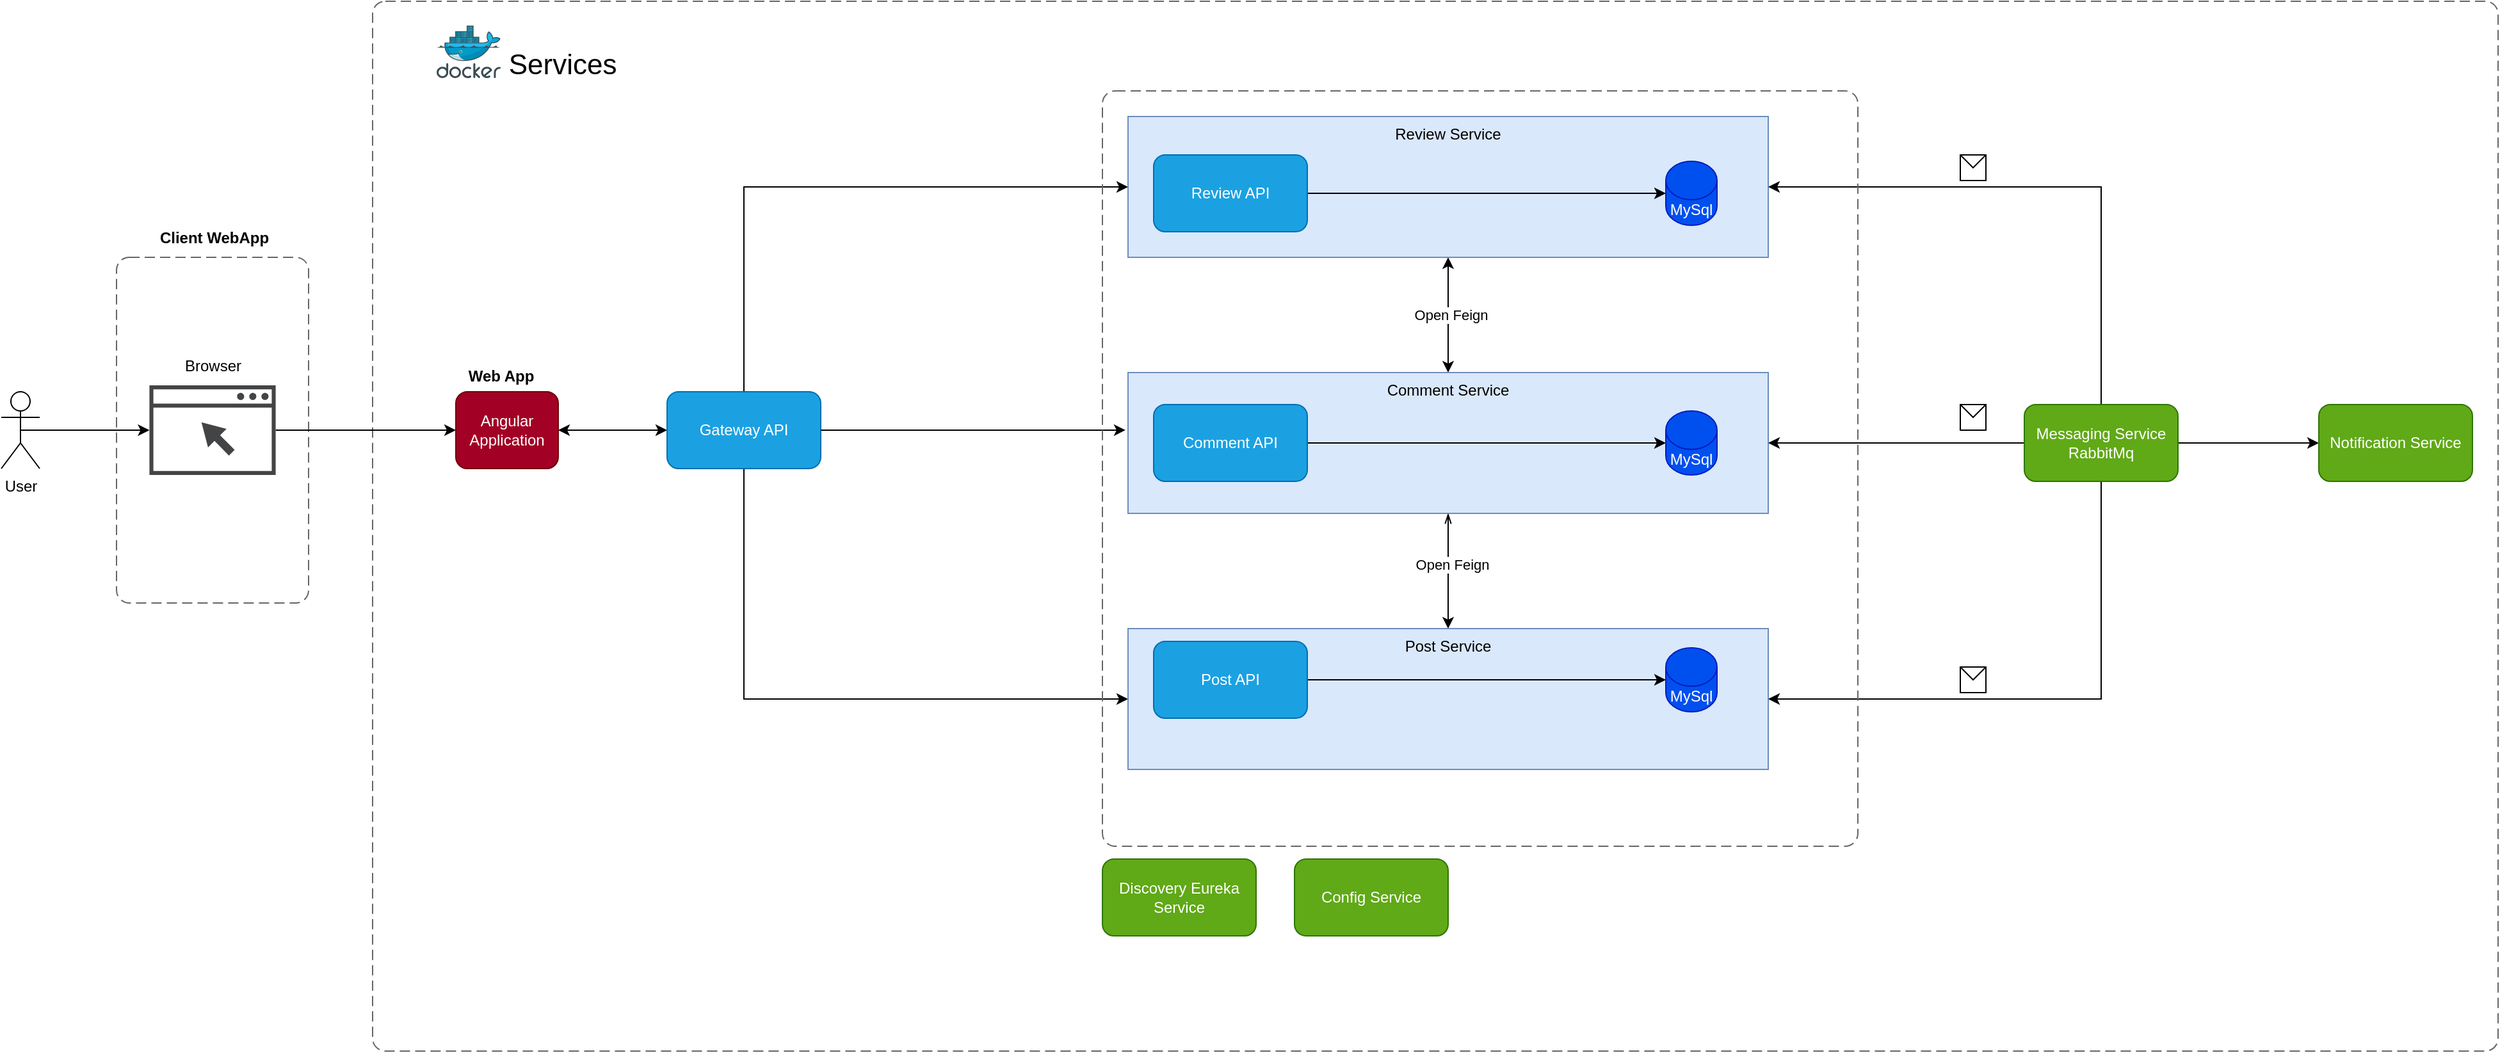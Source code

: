 <mxfile version="24.8.6">
  <diagram name="Page-1" id="0N53ZpHY86pgKnJE1wdw">
    <mxGraphModel dx="2440" dy="1332" grid="1" gridSize="10" guides="1" tooltips="1" connect="1" arrows="1" fold="1" page="1" pageScale="1" pageWidth="3300" pageHeight="2339" math="0" shadow="0">
      <root>
        <mxCell id="0" />
        <mxCell id="1" parent="0" />
        <mxCell id="Su0bgsj7kbN5on_HVwE3-44" style="edgeStyle=orthogonalEdgeStyle;rounded=0;orthogonalLoop=1;jettySize=auto;html=1;exitX=1;exitY=0.5;exitDx=0;exitDy=0;entryX=0;entryY=0.5;entryDx=0;entryDy=0;startArrow=classic;startFill=1;" edge="1" parent="1" source="Su0bgsj7kbN5on_HVwE3-1" target="Su0bgsj7kbN5on_HVwE3-2">
          <mxGeometry relative="1" as="geometry" />
        </mxCell>
        <mxCell id="Su0bgsj7kbN5on_HVwE3-1" value="Angular Application" style="rounded=1;whiteSpace=wrap;html=1;fillColor=#a20025;fontColor=#ffffff;strokeColor=#6F0000;" vertex="1" parent="1">
          <mxGeometry x="405" y="385" width="80" height="60" as="geometry" />
        </mxCell>
        <mxCell id="Su0bgsj7kbN5on_HVwE3-20" style="edgeStyle=orthogonalEdgeStyle;rounded=0;orthogonalLoop=1;jettySize=auto;html=1;exitX=0.5;exitY=0;exitDx=0;exitDy=0;entryX=0;entryY=0.5;entryDx=0;entryDy=0;" edge="1" parent="1" source="Su0bgsj7kbN5on_HVwE3-2" target="Su0bgsj7kbN5on_HVwE3-3">
          <mxGeometry relative="1" as="geometry" />
        </mxCell>
        <mxCell id="Su0bgsj7kbN5on_HVwE3-22" style="edgeStyle=orthogonalEdgeStyle;rounded=0;orthogonalLoop=1;jettySize=auto;html=1;exitX=0.5;exitY=1;exitDx=0;exitDy=0;entryX=0;entryY=0.5;entryDx=0;entryDy=0;" edge="1" parent="1" source="Su0bgsj7kbN5on_HVwE3-2" target="Su0bgsj7kbN5on_HVwE3-11">
          <mxGeometry relative="1" as="geometry" />
        </mxCell>
        <mxCell id="Su0bgsj7kbN5on_HVwE3-2" value="Gateway API" style="rounded=1;whiteSpace=wrap;html=1;fillColor=#1ba1e2;fontColor=#ffffff;strokeColor=#006EAF;" vertex="1" parent="1">
          <mxGeometry x="570" y="385" width="120" height="60" as="geometry" />
        </mxCell>
        <mxCell id="Su0bgsj7kbN5on_HVwE3-17" style="edgeStyle=orthogonalEdgeStyle;rounded=0;orthogonalLoop=1;jettySize=auto;html=1;exitX=0.5;exitY=1;exitDx=0;exitDy=0;entryX=0.5;entryY=0;entryDx=0;entryDy=0;startArrow=classic;startFill=1;" edge="1" parent="1" source="Su0bgsj7kbN5on_HVwE3-3" target="Su0bgsj7kbN5on_HVwE3-7">
          <mxGeometry relative="1" as="geometry" />
        </mxCell>
        <mxCell id="Su0bgsj7kbN5on_HVwE3-18" value="Open Feign" style="edgeLabel;html=1;align=center;verticalAlign=middle;resizable=0;points=[];" vertex="1" connectable="0" parent="Su0bgsj7kbN5on_HVwE3-17">
          <mxGeometry x="-0.012" y="2" relative="1" as="geometry">
            <mxPoint as="offset" />
          </mxGeometry>
        </mxCell>
        <mxCell id="Su0bgsj7kbN5on_HVwE3-3" value="Review Service" style="rounded=0;whiteSpace=wrap;html=1;verticalAlign=top;fillColor=#dae8fc;strokeColor=#6c8ebf;" vertex="1" parent="1">
          <mxGeometry x="930" y="170" width="500" height="110" as="geometry" />
        </mxCell>
        <mxCell id="Su0bgsj7kbN5on_HVwE3-6" style="edgeStyle=orthogonalEdgeStyle;rounded=0;orthogonalLoop=1;jettySize=auto;html=1;exitX=1;exitY=0.5;exitDx=0;exitDy=0;" edge="1" parent="1" source="Su0bgsj7kbN5on_HVwE3-4" target="Su0bgsj7kbN5on_HVwE3-5">
          <mxGeometry relative="1" as="geometry" />
        </mxCell>
        <mxCell id="Su0bgsj7kbN5on_HVwE3-4" value="Review API" style="rounded=1;whiteSpace=wrap;html=1;movable=1;resizable=1;rotatable=1;deletable=1;editable=1;locked=0;connectable=1;fillColor=#1ba1e2;fontColor=#ffffff;strokeColor=#006EAF;" vertex="1" parent="1">
          <mxGeometry x="950" y="200" width="120" height="60" as="geometry" />
        </mxCell>
        <mxCell id="Su0bgsj7kbN5on_HVwE3-5" value="MySql" style="shape=cylinder3;whiteSpace=wrap;html=1;boundedLbl=1;backgroundOutline=1;size=15;fillColor=#0050ef;fontColor=#ffffff;strokeColor=#001DBC;" vertex="1" parent="1">
          <mxGeometry x="1350" y="205" width="40" height="50" as="geometry" />
        </mxCell>
        <mxCell id="Su0bgsj7kbN5on_HVwE3-15" style="edgeStyle=orthogonalEdgeStyle;rounded=0;orthogonalLoop=1;jettySize=auto;html=1;exitX=0.5;exitY=1;exitDx=0;exitDy=0;entryX=0.5;entryY=0;entryDx=0;entryDy=0;startArrow=openThin;startFill=0;" edge="1" parent="1" source="Su0bgsj7kbN5on_HVwE3-7" target="Su0bgsj7kbN5on_HVwE3-11">
          <mxGeometry relative="1" as="geometry" />
        </mxCell>
        <mxCell id="Su0bgsj7kbN5on_HVwE3-19" value="Open Feign" style="edgeLabel;html=1;align=center;verticalAlign=middle;resizable=0;points=[];" vertex="1" connectable="0" parent="Su0bgsj7kbN5on_HVwE3-15">
          <mxGeometry x="-0.116" y="3" relative="1" as="geometry">
            <mxPoint as="offset" />
          </mxGeometry>
        </mxCell>
        <mxCell id="Su0bgsj7kbN5on_HVwE3-7" value="Comment Service" style="rounded=0;whiteSpace=wrap;html=1;verticalAlign=top;fillColor=#dae8fc;strokeColor=#6c8ebf;" vertex="1" parent="1">
          <mxGeometry x="930" y="370" width="500" height="110" as="geometry" />
        </mxCell>
        <mxCell id="Su0bgsj7kbN5on_HVwE3-8" style="edgeStyle=orthogonalEdgeStyle;rounded=0;orthogonalLoop=1;jettySize=auto;html=1;exitX=1;exitY=0.5;exitDx=0;exitDy=0;" edge="1" parent="1" source="Su0bgsj7kbN5on_HVwE3-9" target="Su0bgsj7kbN5on_HVwE3-10">
          <mxGeometry relative="1" as="geometry" />
        </mxCell>
        <mxCell id="Su0bgsj7kbN5on_HVwE3-9" value="Comment API" style="rounded=1;whiteSpace=wrap;html=1;movable=1;resizable=1;rotatable=1;deletable=1;editable=1;locked=0;connectable=1;fillColor=#1ba1e2;fontColor=#ffffff;strokeColor=#006EAF;" vertex="1" parent="1">
          <mxGeometry x="950" y="395" width="120" height="60" as="geometry" />
        </mxCell>
        <mxCell id="Su0bgsj7kbN5on_HVwE3-10" value="MySql" style="shape=cylinder3;whiteSpace=wrap;html=1;boundedLbl=1;backgroundOutline=1;size=15;fillColor=#0050ef;fontColor=#ffffff;strokeColor=#001DBC;" vertex="1" parent="1">
          <mxGeometry x="1350" y="400" width="40" height="50" as="geometry" />
        </mxCell>
        <mxCell id="Su0bgsj7kbN5on_HVwE3-11" value="Post Service" style="rounded=0;whiteSpace=wrap;html=1;verticalAlign=top;fillColor=#dae8fc;strokeColor=#6c8ebf;" vertex="1" parent="1">
          <mxGeometry x="930" y="570" width="500" height="110" as="geometry" />
        </mxCell>
        <mxCell id="Su0bgsj7kbN5on_HVwE3-12" style="edgeStyle=orthogonalEdgeStyle;rounded=0;orthogonalLoop=1;jettySize=auto;html=1;exitX=1;exitY=0.5;exitDx=0;exitDy=0;" edge="1" parent="1" source="Su0bgsj7kbN5on_HVwE3-13" target="Su0bgsj7kbN5on_HVwE3-14">
          <mxGeometry relative="1" as="geometry" />
        </mxCell>
        <mxCell id="Su0bgsj7kbN5on_HVwE3-13" value="Post API" style="rounded=1;whiteSpace=wrap;html=1;movable=1;resizable=1;rotatable=1;deletable=1;editable=1;locked=0;connectable=1;fillColor=#1ba1e2;fontColor=#ffffff;strokeColor=#006EAF;" vertex="1" parent="1">
          <mxGeometry x="950" y="580" width="120" height="60" as="geometry" />
        </mxCell>
        <mxCell id="Su0bgsj7kbN5on_HVwE3-14" value="MySql" style="shape=cylinder3;whiteSpace=wrap;html=1;boundedLbl=1;backgroundOutline=1;size=15;fillColor=#0050ef;fontColor=#ffffff;strokeColor=#001DBC;" vertex="1" parent="1">
          <mxGeometry x="1350" y="585" width="40" height="50" as="geometry" />
        </mxCell>
        <mxCell id="Su0bgsj7kbN5on_HVwE3-21" style="edgeStyle=orthogonalEdgeStyle;rounded=0;orthogonalLoop=1;jettySize=auto;html=1;exitX=1;exitY=0.5;exitDx=0;exitDy=0;entryX=-0.004;entryY=0.409;entryDx=0;entryDy=0;entryPerimeter=0;" edge="1" parent="1" source="Su0bgsj7kbN5on_HVwE3-2" target="Su0bgsj7kbN5on_HVwE3-7">
          <mxGeometry relative="1" as="geometry" />
        </mxCell>
        <mxCell id="Su0bgsj7kbN5on_HVwE3-24" style="edgeStyle=orthogonalEdgeStyle;rounded=0;orthogonalLoop=1;jettySize=auto;html=1;exitX=0.5;exitY=0;exitDx=0;exitDy=0;entryX=1;entryY=0.5;entryDx=0;entryDy=0;" edge="1" parent="1" source="Su0bgsj7kbN5on_HVwE3-23" target="Su0bgsj7kbN5on_HVwE3-3">
          <mxGeometry relative="1" as="geometry" />
        </mxCell>
        <mxCell id="Su0bgsj7kbN5on_HVwE3-25" style="edgeStyle=orthogonalEdgeStyle;rounded=0;orthogonalLoop=1;jettySize=auto;html=1;exitX=0;exitY=0.5;exitDx=0;exitDy=0;entryX=1;entryY=0.5;entryDx=0;entryDy=0;" edge="1" parent="1" source="Su0bgsj7kbN5on_HVwE3-23" target="Su0bgsj7kbN5on_HVwE3-7">
          <mxGeometry relative="1" as="geometry" />
        </mxCell>
        <mxCell id="Su0bgsj7kbN5on_HVwE3-26" style="edgeStyle=orthogonalEdgeStyle;rounded=0;orthogonalLoop=1;jettySize=auto;html=1;exitX=0.5;exitY=1;exitDx=0;exitDy=0;entryX=1;entryY=0.5;entryDx=0;entryDy=0;" edge="1" parent="1" source="Su0bgsj7kbN5on_HVwE3-23" target="Su0bgsj7kbN5on_HVwE3-11">
          <mxGeometry relative="1" as="geometry" />
        </mxCell>
        <mxCell id="Su0bgsj7kbN5on_HVwE3-53" style="edgeStyle=orthogonalEdgeStyle;rounded=0;orthogonalLoop=1;jettySize=auto;html=1;exitX=1;exitY=0.5;exitDx=0;exitDy=0;entryX=0;entryY=0.5;entryDx=0;entryDy=0;" edge="1" parent="1" source="Su0bgsj7kbN5on_HVwE3-23" target="Su0bgsj7kbN5on_HVwE3-52">
          <mxGeometry relative="1" as="geometry" />
        </mxCell>
        <mxCell id="Su0bgsj7kbN5on_HVwE3-23" value="Messaging Service RabbitMq" style="rounded=1;whiteSpace=wrap;html=1;fillColor=#60a917;fontColor=#ffffff;strokeColor=#2D7600;" vertex="1" parent="1">
          <mxGeometry x="1630" y="395" width="120" height="60" as="geometry" />
        </mxCell>
        <object c4Name="" c4Type="" c4Application="" label="" id="Su0bgsj7kbN5on_HVwE3-41">
          <mxCell style="rounded=1;fontSize=11;whiteSpace=wrap;html=1;dashed=1;arcSize=20;fillColor=none;strokeColor=#666666;fontColor=#333333;labelBackgroundColor=none;align=left;verticalAlign=bottom;labelBorderColor=none;spacingTop=0;spacing=10;dashPattern=8 4;metaEdit=1;rotatable=0;perimeter=rectanglePerimeter;noLabel=0;labelPadding=0;allowArrows=0;connectable=0;expand=0;recursiveResize=0;editable=1;pointerEvents=0;absoluteArcSize=1;points=[[0.25,0,0],[0.5,0,0],[0.75,0,0],[1,0.25,0],[1,0.5,0],[1,0.75,0],[0.75,1,0],[0.5,1,0],[0.25,1,0],[0,0.75,0],[0,0.5,0],[0,0.25,0]];" vertex="1" parent="1">
            <mxGeometry x="340" y="80" width="1660" height="820" as="geometry" />
          </mxCell>
        </object>
        <mxCell id="Su0bgsj7kbN5on_HVwE3-42" value="Discovery Eureka Service" style="rounded=1;whiteSpace=wrap;html=1;fillColor=#60a917;fontColor=#ffffff;strokeColor=#2D7600;" vertex="1" parent="1">
          <mxGeometry x="910" y="750" width="120" height="60" as="geometry" />
        </mxCell>
        <mxCell id="Su0bgsj7kbN5on_HVwE3-43" value="Config Service" style="rounded=1;whiteSpace=wrap;html=1;fillColor=#60a917;fontColor=#ffffff;strokeColor=#2D7600;" vertex="1" parent="1">
          <mxGeometry x="1060" y="750" width="120" height="60" as="geometry" />
        </mxCell>
        <mxCell id="Su0bgsj7kbN5on_HVwE3-65" style="edgeStyle=orthogonalEdgeStyle;rounded=0;orthogonalLoop=1;jettySize=auto;html=1;exitX=0.5;exitY=0.5;exitDx=0;exitDy=0;exitPerimeter=0;" edge="1" parent="1" source="Su0bgsj7kbN5on_HVwE3-45" target="Su0bgsj7kbN5on_HVwE3-63">
          <mxGeometry relative="1" as="geometry" />
        </mxCell>
        <mxCell id="Su0bgsj7kbN5on_HVwE3-45" value="User" style="shape=umlActor;verticalLabelPosition=bottom;verticalAlign=top;html=1;outlineConnect=0;" vertex="1" parent="1">
          <mxGeometry x="50" y="385" width="30" height="60" as="geometry" />
        </mxCell>
        <mxCell id="Su0bgsj7kbN5on_HVwE3-49" value="Web App" style="text;html=1;align=center;verticalAlign=middle;resizable=0;points=[];autosize=1;strokeColor=none;fillColor=none;fontStyle=1" vertex="1" parent="1">
          <mxGeometry x="405" y="358" width="70" height="30" as="geometry" />
        </mxCell>
        <object c4Name="" c4Type="" c4Application="" label="" id="Su0bgsj7kbN5on_HVwE3-50">
          <mxCell style="rounded=1;fontSize=11;whiteSpace=wrap;html=1;dashed=1;arcSize=20;fillColor=none;strokeColor=#666666;fontColor=#333333;labelBackgroundColor=none;align=left;verticalAlign=bottom;labelBorderColor=none;spacingTop=0;spacing=10;dashPattern=8 4;metaEdit=1;rotatable=0;perimeter=rectanglePerimeter;noLabel=0;labelPadding=0;allowArrows=0;connectable=0;expand=0;recursiveResize=0;editable=1;pointerEvents=0;absoluteArcSize=1;points=[[0.25,0,0],[0.5,0,0],[0.75,0,0],[1,0.25,0],[1,0.5,0],[1,0.75,0],[0.75,1,0],[0.5,1,0],[0.25,1,0],[0,0.75,0],[0,0.5,0],[0,0.25,0]];" vertex="1" parent="1">
            <mxGeometry x="910" y="150" width="590" height="590" as="geometry" />
          </mxCell>
        </object>
        <mxCell id="Su0bgsj7kbN5on_HVwE3-52" value="Notification Service" style="rounded=1;whiteSpace=wrap;html=1;fillColor=#60a917;fontColor=#ffffff;strokeColor=#2D7600;" vertex="1" parent="1">
          <mxGeometry x="1860" y="395" width="120" height="60" as="geometry" />
        </mxCell>
        <mxCell id="Su0bgsj7kbN5on_HVwE3-54" value="" style="shape=message;html=1;html=1;outlineConnect=0;labelPosition=center;verticalLabelPosition=bottom;align=center;verticalAlign=top;" vertex="1" parent="1">
          <mxGeometry x="1580" y="200" width="20" height="20" as="geometry" />
        </mxCell>
        <mxCell id="Su0bgsj7kbN5on_HVwE3-56" value="" style="shape=message;html=1;html=1;outlineConnect=0;labelPosition=center;verticalLabelPosition=bottom;align=center;verticalAlign=top;" vertex="1" parent="1">
          <mxGeometry x="1580" y="395" width="20" height="20" as="geometry" />
        </mxCell>
        <mxCell id="Su0bgsj7kbN5on_HVwE3-57" value="" style="shape=message;html=1;html=1;outlineConnect=0;labelPosition=center;verticalLabelPosition=bottom;align=center;verticalAlign=top;" vertex="1" parent="1">
          <mxGeometry x="1580" y="600" width="20" height="20" as="geometry" />
        </mxCell>
        <object c4Name="sdf" c4Type="" c4Application="" label="" id="Su0bgsj7kbN5on_HVwE3-59">
          <mxCell style="rounded=1;fontSize=11;whiteSpace=wrap;html=1;dashed=1;arcSize=20;fillColor=none;strokeColor=#666666;fontColor=#333333;labelBackgroundColor=none;align=left;verticalAlign=bottom;labelBorderColor=none;spacingTop=0;spacing=10;dashPattern=8 4;metaEdit=1;rotatable=0;perimeter=rectanglePerimeter;noLabel=0;labelPadding=0;allowArrows=0;connectable=0;expand=0;recursiveResize=0;editable=1;pointerEvents=0;absoluteArcSize=1;points=[[0.25,0,0],[0.5,0,0],[0.75,0,0],[1,0.25,0],[1,0.5,0],[1,0.75,0],[0.75,1,0],[0.5,1,0],[0.25,1,0],[0,0.75,0],[0,0.5,0],[0,0.25,0]];" vertex="1" parent="1">
            <mxGeometry x="140" y="280" width="150" height="270" as="geometry" />
          </mxCell>
        </object>
        <mxCell id="Su0bgsj7kbN5on_HVwE3-61" value="&amp;nbsp;Services" style="text;html=1;align=center;verticalAlign=middle;resizable=0;points=[];autosize=1;strokeColor=none;fillColor=none;fontStyle=0;fontSize=22;" vertex="1" parent="1">
          <mxGeometry x="430" y="110" width="110" height="40" as="geometry" />
        </mxCell>
        <mxCell id="Su0bgsj7kbN5on_HVwE3-62" value="" style="image;sketch=0;aspect=fixed;html=1;points=[];align=center;fontSize=12;image=img/lib/mscae/Docker.svg;" vertex="1" parent="1">
          <mxGeometry x="390" y="99" width="50" height="41" as="geometry" />
        </mxCell>
        <mxCell id="Su0bgsj7kbN5on_HVwE3-66" style="edgeStyle=orthogonalEdgeStyle;rounded=0;orthogonalLoop=1;jettySize=auto;html=1;entryX=0;entryY=0.5;entryDx=0;entryDy=0;" edge="1" parent="1" source="Su0bgsj7kbN5on_HVwE3-63" target="Su0bgsj7kbN5on_HVwE3-1">
          <mxGeometry relative="1" as="geometry" />
        </mxCell>
        <mxCell id="Su0bgsj7kbN5on_HVwE3-63" value="" style="sketch=0;pointerEvents=1;shadow=0;dashed=0;html=1;strokeColor=none;fillColor=#434445;aspect=fixed;labelPosition=center;verticalLabelPosition=bottom;verticalAlign=top;align=center;outlineConnect=0;shape=mxgraph.vvd.web_browser;" vertex="1" parent="1">
          <mxGeometry x="165.71" y="380" width="98.59" height="70" as="geometry" />
        </mxCell>
        <mxCell id="Su0bgsj7kbN5on_HVwE3-64" value="Browser" style="text;html=1;align=center;verticalAlign=middle;resizable=0;points=[];autosize=1;strokeColor=none;fillColor=none;" vertex="1" parent="1">
          <mxGeometry x="180" y="350" width="70" height="30" as="geometry" />
        </mxCell>
        <mxCell id="Su0bgsj7kbN5on_HVwE3-67" value="Client WebApp" style="text;html=1;align=center;verticalAlign=middle;resizable=0;points=[];autosize=1;strokeColor=none;fillColor=none;fontStyle=1" vertex="1" parent="1">
          <mxGeometry x="165.71" y="250" width="100" height="30" as="geometry" />
        </mxCell>
      </root>
    </mxGraphModel>
  </diagram>
</mxfile>
